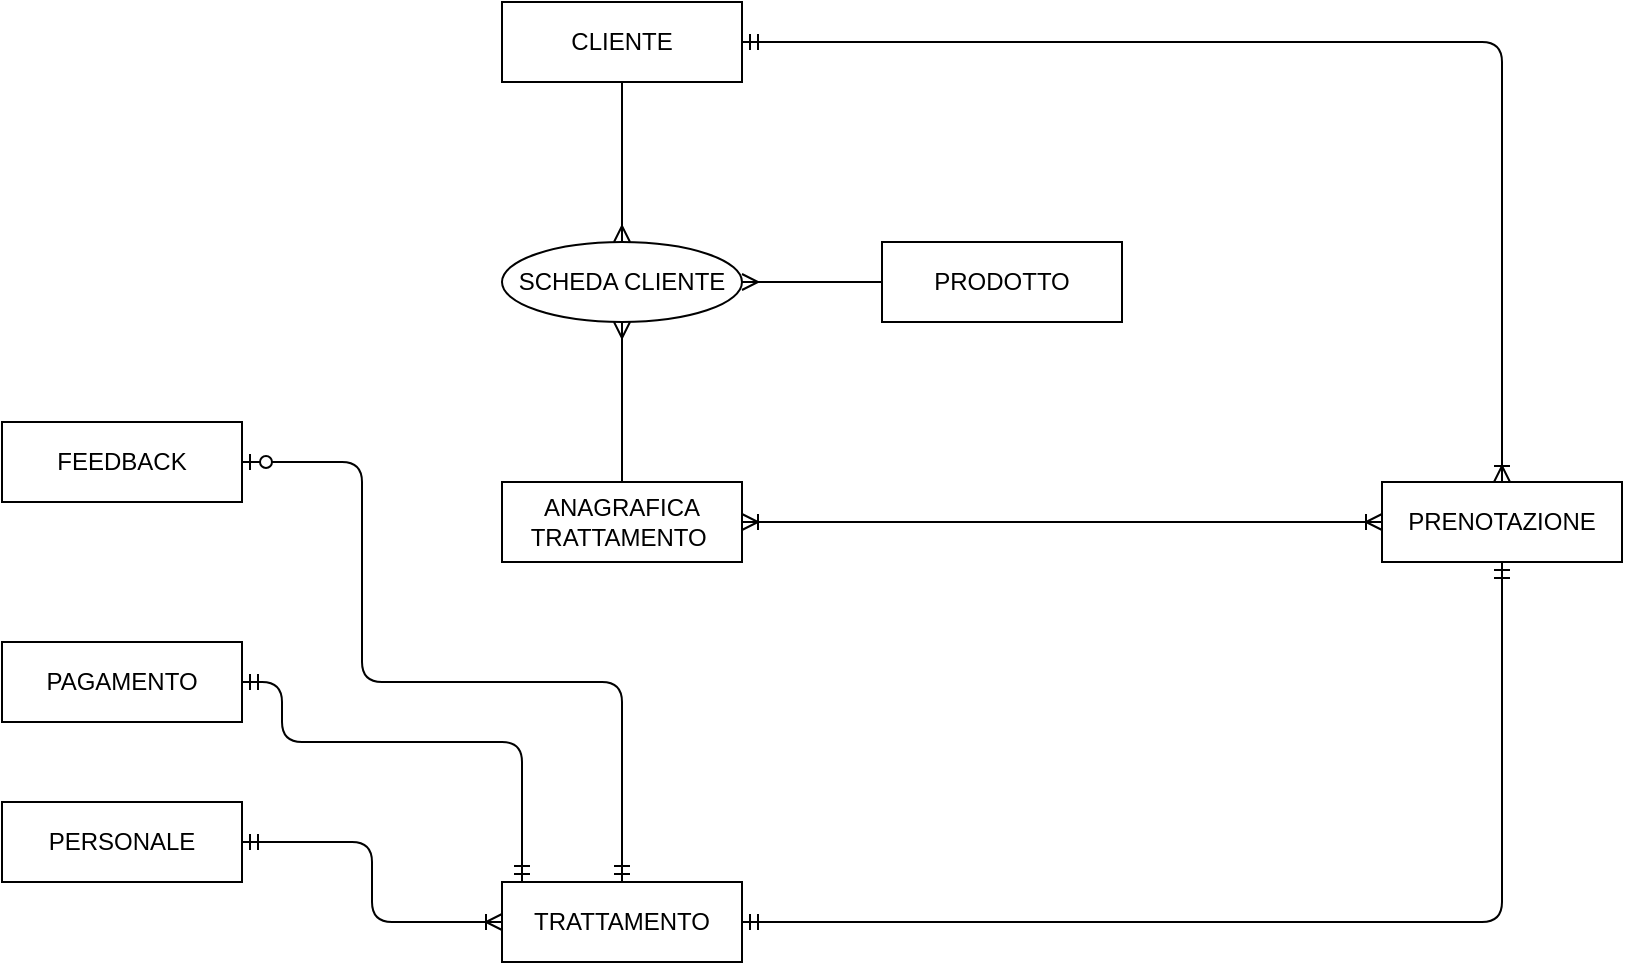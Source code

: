 <mxfile version="13.9.9" type="device"><diagram id="E2Y2olnm0bTuS93SPDD-" name="Pagina-1"><mxGraphModel dx="1024" dy="1753" grid="1" gridSize="10" guides="1" tooltips="1" connect="1" arrows="1" fold="1" page="1" pageScale="1" pageWidth="827" pageHeight="1169" math="0" shadow="0"><root><mxCell id="0"/><mxCell id="1" parent="0"/><mxCell id="DdoRp29xJPUgkdTqYP9b-1" value="FEEDBACK" style="rounded=0;whiteSpace=wrap;html=1;" vertex="1" parent="1"><mxGeometry x="70" y="130" width="120" height="40" as="geometry"/></mxCell><mxCell id="DdoRp29xJPUgkdTqYP9b-2" value="PAGAMENTO" style="rounded=0;whiteSpace=wrap;html=1;" vertex="1" parent="1"><mxGeometry x="70" y="240" width="120" height="40" as="geometry"/></mxCell><mxCell id="DdoRp29xJPUgkdTqYP9b-3" value="PERSONALE" style="rounded=0;whiteSpace=wrap;html=1;" vertex="1" parent="1"><mxGeometry x="70" y="320" width="120" height="40" as="geometry"/></mxCell><mxCell id="DdoRp29xJPUgkdTqYP9b-4" value="ANAGRAFICA TRATTAMENTO&amp;nbsp;" style="rounded=0;whiteSpace=wrap;html=1;" vertex="1" parent="1"><mxGeometry x="320" y="160" width="120" height="40" as="geometry"/></mxCell><mxCell id="DdoRp29xJPUgkdTqYP9b-5" value="TRATTAMENTO" style="rounded=0;whiteSpace=wrap;html=1;" vertex="1" parent="1"><mxGeometry x="320" y="360" width="120" height="40" as="geometry"/></mxCell><mxCell id="DdoRp29xJPUgkdTqYP9b-6" value="PRENOTAZIONE" style="rounded=0;whiteSpace=wrap;html=1;" vertex="1" parent="1"><mxGeometry x="760" y="160" width="120" height="40" as="geometry"/></mxCell><mxCell id="DdoRp29xJPUgkdTqYP9b-7" value="PRODOTTO" style="rounded=0;whiteSpace=wrap;html=1;" vertex="1" parent="1"><mxGeometry x="510" y="40" width="120" height="40" as="geometry"/></mxCell><mxCell id="DdoRp29xJPUgkdTqYP9b-8" value="CLIENTE" style="rounded=0;whiteSpace=wrap;html=1;" vertex="1" parent="1"><mxGeometry x="320" y="-80" width="120" height="40" as="geometry"/></mxCell><mxCell id="DdoRp29xJPUgkdTqYP9b-9" value="SCHEDA CLIENTE" style="ellipse;whiteSpace=wrap;html=1;" vertex="1" parent="1"><mxGeometry x="320" y="40" width="120" height="40" as="geometry"/></mxCell><mxCell id="DdoRp29xJPUgkdTqYP9b-11" value="" style="endArrow=ERmandOne;html=1;exitX=1;exitY=0.5;exitDx=0;exitDy=0;edgeStyle=orthogonalEdgeStyle;startArrow=ERmandOne;startFill=0;endFill=0;" edge="1" parent="1" source="DdoRp29xJPUgkdTqYP9b-2"><mxGeometry width="50" height="50" relative="1" as="geometry"><mxPoint x="390" y="220" as="sourcePoint"/><mxPoint x="330" y="360" as="targetPoint"/><Array as="points"><mxPoint x="210" y="260"/><mxPoint x="210" y="290"/><mxPoint x="330" y="290"/></Array></mxGeometry></mxCell><mxCell id="DdoRp29xJPUgkdTqYP9b-13" value="" style="endArrow=ERoneToMany;html=1;exitX=1;exitY=0.5;exitDx=0;exitDy=0;entryX=0;entryY=0.5;entryDx=0;entryDy=0;edgeStyle=orthogonalEdgeStyle;startArrow=ERmandOne;startFill=0;endFill=0;" edge="1" parent="1" source="DdoRp29xJPUgkdTqYP9b-3" target="DdoRp29xJPUgkdTqYP9b-5"><mxGeometry width="50" height="50" relative="1" as="geometry"><mxPoint x="390" y="320" as="sourcePoint"/><mxPoint x="440" y="270" as="targetPoint"/></mxGeometry></mxCell><mxCell id="DdoRp29xJPUgkdTqYP9b-14" value="" style="endArrow=ERmandOne;html=1;exitX=1;exitY=0.5;exitDx=0;exitDy=0;entryX=0.5;entryY=0;entryDx=0;entryDy=0;edgeStyle=orthogonalEdgeStyle;startArrow=ERzeroToOne;startFill=1;endFill=0;" edge="1" parent="1" source="DdoRp29xJPUgkdTqYP9b-1" target="DdoRp29xJPUgkdTqYP9b-5"><mxGeometry width="50" height="50" relative="1" as="geometry"><mxPoint x="390" y="220" as="sourcePoint"/><mxPoint x="440" y="170" as="targetPoint"/><Array as="points"><mxPoint x="250" y="150"/><mxPoint x="250" y="260"/><mxPoint x="380" y="260"/></Array></mxGeometry></mxCell><mxCell id="DdoRp29xJPUgkdTqYP9b-15" value="" style="endArrow=ERmandOne;html=1;entryX=0.5;entryY=1;entryDx=0;entryDy=0;exitX=1;exitY=0.5;exitDx=0;exitDy=0;edgeStyle=orthogonalEdgeStyle;startArrow=ERmandOne;startFill=0;endFill=0;" edge="1" parent="1" source="DdoRp29xJPUgkdTqYP9b-5" target="DdoRp29xJPUgkdTqYP9b-6"><mxGeometry width="50" height="50" relative="1" as="geometry"><mxPoint x="390" y="220" as="sourcePoint"/><mxPoint x="440" y="170" as="targetPoint"/></mxGeometry></mxCell><mxCell id="DdoRp29xJPUgkdTqYP9b-16" value="" style="endArrow=ERoneToMany;html=1;entryX=0;entryY=0.5;entryDx=0;entryDy=0;exitX=1;exitY=0.5;exitDx=0;exitDy=0;startArrow=ERoneToMany;startFill=0;endFill=0;" edge="1" parent="1" source="DdoRp29xJPUgkdTqYP9b-4" target="DdoRp29xJPUgkdTqYP9b-6"><mxGeometry width="50" height="50" relative="1" as="geometry"><mxPoint x="490" y="260" as="sourcePoint"/><mxPoint x="550" y="220" as="targetPoint"/></mxGeometry></mxCell><mxCell id="DdoRp29xJPUgkdTqYP9b-17" value="" style="endArrow=ERmany;html=1;entryX=0.5;entryY=1;entryDx=0;entryDy=0;exitX=0.5;exitY=0;exitDx=0;exitDy=0;endFill=0;" edge="1" parent="1" source="DdoRp29xJPUgkdTqYP9b-4" target="DdoRp29xJPUgkdTqYP9b-9"><mxGeometry width="50" height="50" relative="1" as="geometry"><mxPoint x="390" y="220" as="sourcePoint"/><mxPoint x="440" y="170" as="targetPoint"/></mxGeometry></mxCell><mxCell id="DdoRp29xJPUgkdTqYP9b-18" value="" style="endArrow=ERmany;html=1;exitX=0;exitY=0.5;exitDx=0;exitDy=0;endFill=0;entryX=1;entryY=0.5;entryDx=0;entryDy=0;" edge="1" parent="1" source="DdoRp29xJPUgkdTqYP9b-7" target="DdoRp29xJPUgkdTqYP9b-9"><mxGeometry width="50" height="50" relative="1" as="geometry"><mxPoint x="440" y="120" as="sourcePoint"/><mxPoint x="460" y="60" as="targetPoint"/></mxGeometry></mxCell><mxCell id="DdoRp29xJPUgkdTqYP9b-19" value="" style="endArrow=ERmany;html=1;entryX=0.5;entryY=0;entryDx=0;entryDy=0;exitX=0.5;exitY=1;exitDx=0;exitDy=0;endFill=0;" edge="1" parent="1" source="DdoRp29xJPUgkdTqYP9b-8" target="DdoRp29xJPUgkdTqYP9b-9"><mxGeometry width="50" height="50" relative="1" as="geometry"><mxPoint x="450" y="-10" as="sourcePoint"/><mxPoint x="450" y="-90" as="targetPoint"/></mxGeometry></mxCell><mxCell id="DdoRp29xJPUgkdTqYP9b-20" value="" style="endArrow=ERmandOne;html=1;entryX=1;entryY=0.5;entryDx=0;entryDy=0;exitX=0.5;exitY=0;exitDx=0;exitDy=0;startArrow=ERoneToMany;startFill=0;endFill=0;" edge="1" parent="1" source="DdoRp29xJPUgkdTqYP9b-6" target="DdoRp29xJPUgkdTqYP9b-8"><mxGeometry width="50" height="50" relative="1" as="geometry"><mxPoint x="390" y="220" as="sourcePoint"/><mxPoint x="440" y="170" as="targetPoint"/><Array as="points"><mxPoint x="820" y="-60"/></Array></mxGeometry></mxCell></root></mxGraphModel></diagram></mxfile>